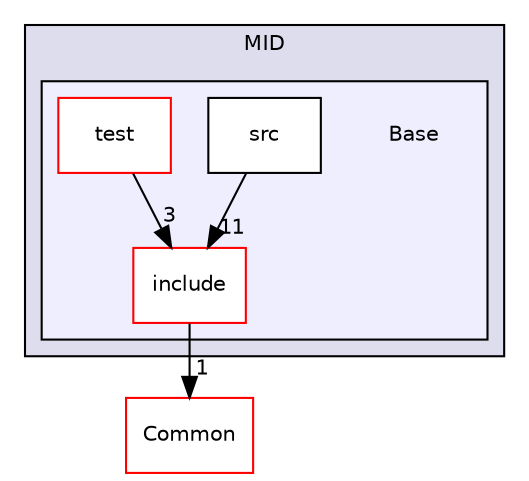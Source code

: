 digraph "/home/travis/build/AliceO2Group/AliceO2/Detectors/MUON/MID/Base" {
  bgcolor=transparent;
  compound=true
  node [ fontsize="10", fontname="Helvetica"];
  edge [ labelfontsize="10", labelfontname="Helvetica"];
  subgraph clusterdir_9e24c537087392bd208449d0b48c466c {
    graph [ bgcolor="#ddddee", pencolor="black", label="MID" fontname="Helvetica", fontsize="10", URL="dir_9e24c537087392bd208449d0b48c466c.html"]
  subgraph clusterdir_b5547b1068d53f0f904ee5a2a84992af {
    graph [ bgcolor="#eeeeff", pencolor="black", label="" URL="dir_b5547b1068d53f0f904ee5a2a84992af.html"];
    dir_b5547b1068d53f0f904ee5a2a84992af [shape=plaintext label="Base"];
    dir_489f40b36f28d316deaebf4fe902d76f [shape=box label="include" color="red" fillcolor="white" style="filled" URL="dir_489f40b36f28d316deaebf4fe902d76f.html"];
    dir_554d48a72df50006a7ae70f74df1311e [shape=box label="src" color="black" fillcolor="white" style="filled" URL="dir_554d48a72df50006a7ae70f74df1311e.html"];
    dir_32e49f0791d191b7d3ff38f062842c3d [shape=box label="test" color="red" fillcolor="white" style="filled" URL="dir_32e49f0791d191b7d3ff38f062842c3d.html"];
  }
  }
  dir_4ab6b4cc6a7edbff49100e9123df213f [shape=box label="Common" color="red" URL="dir_4ab6b4cc6a7edbff49100e9123df213f.html"];
  dir_489f40b36f28d316deaebf4fe902d76f->dir_4ab6b4cc6a7edbff49100e9123df213f [headlabel="1", labeldistance=1.5 headhref="dir_000610_000036.html"];
  dir_554d48a72df50006a7ae70f74df1311e->dir_489f40b36f28d316deaebf4fe902d76f [headlabel="11", labeldistance=1.5 headhref="dir_000612_000610.html"];
  dir_32e49f0791d191b7d3ff38f062842c3d->dir_489f40b36f28d316deaebf4fe902d76f [headlabel="3", labeldistance=1.5 headhref="dir_000613_000610.html"];
}

